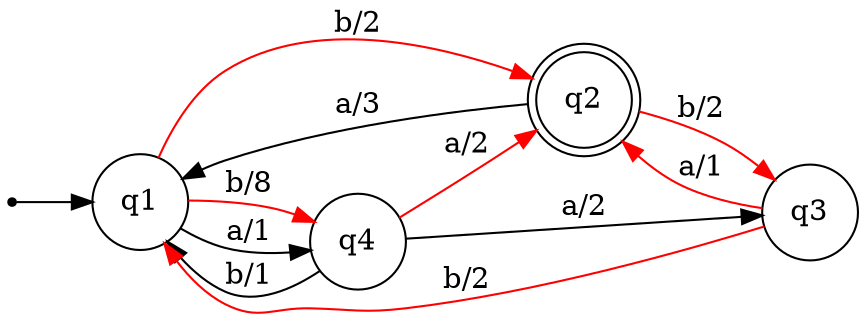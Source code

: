 digraph Automaton {
    node [shape=point] INIT;
    q2 [shape="doublecircle"];
    node [shape=circle];
    rankdir = LR;
    INIT -> q1;
    q1 -> q2 [label="b/2", color=red];
    q1 -> q4 [label="b/8", color=red];
    q1 -> q4 [label="a/1"];
    q2 -> q1 [label="a/3"];
    q2 -> q3 [label="b/2", color=red];
    q3 -> q2 [label="a/1", color=red];
    q3 -> q1 [label="b/2", color=red];
    q4 -> q1 [label="b/1"];
    q4 -> q3 [label="a/2"];
    q4 -> q2 [label="a/2", color=red];
}
